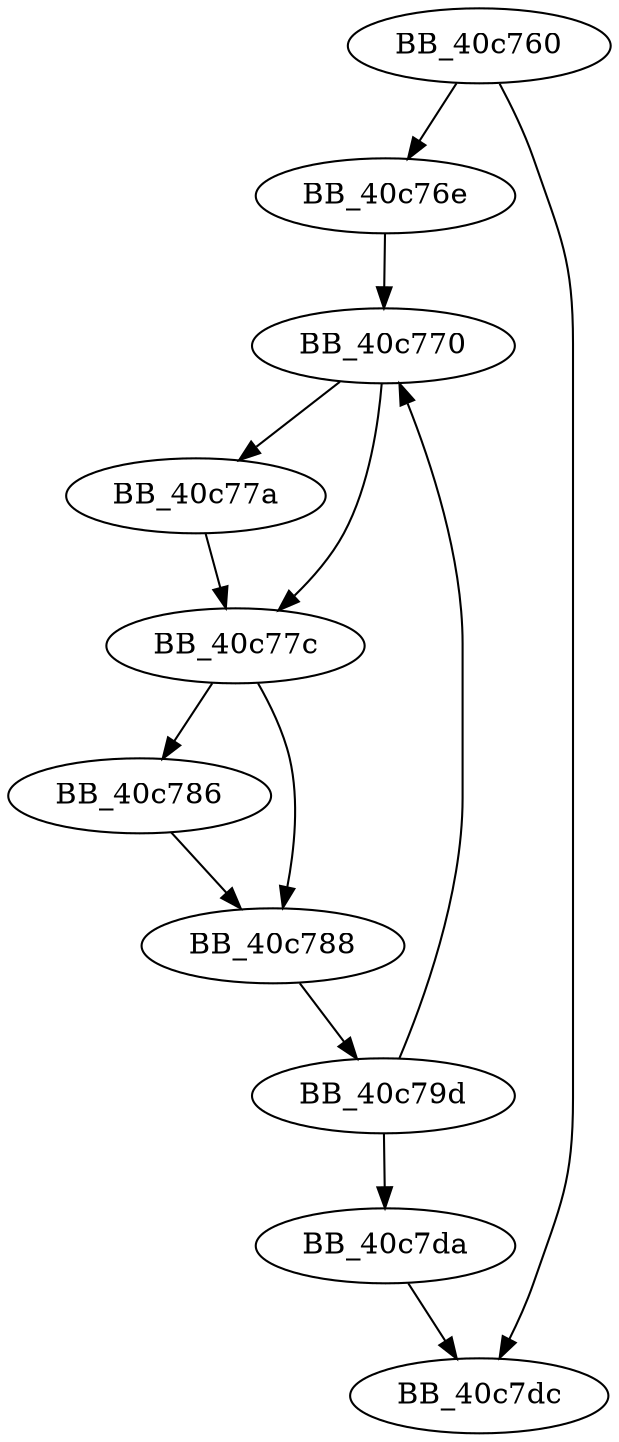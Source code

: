 DiGraph sub_40C760{
BB_40c760->BB_40c76e
BB_40c760->BB_40c7dc
BB_40c76e->BB_40c770
BB_40c770->BB_40c77a
BB_40c770->BB_40c77c
BB_40c77a->BB_40c77c
BB_40c77c->BB_40c786
BB_40c77c->BB_40c788
BB_40c786->BB_40c788
BB_40c788->BB_40c79d
BB_40c79d->BB_40c770
BB_40c79d->BB_40c7da
BB_40c7da->BB_40c7dc
}
